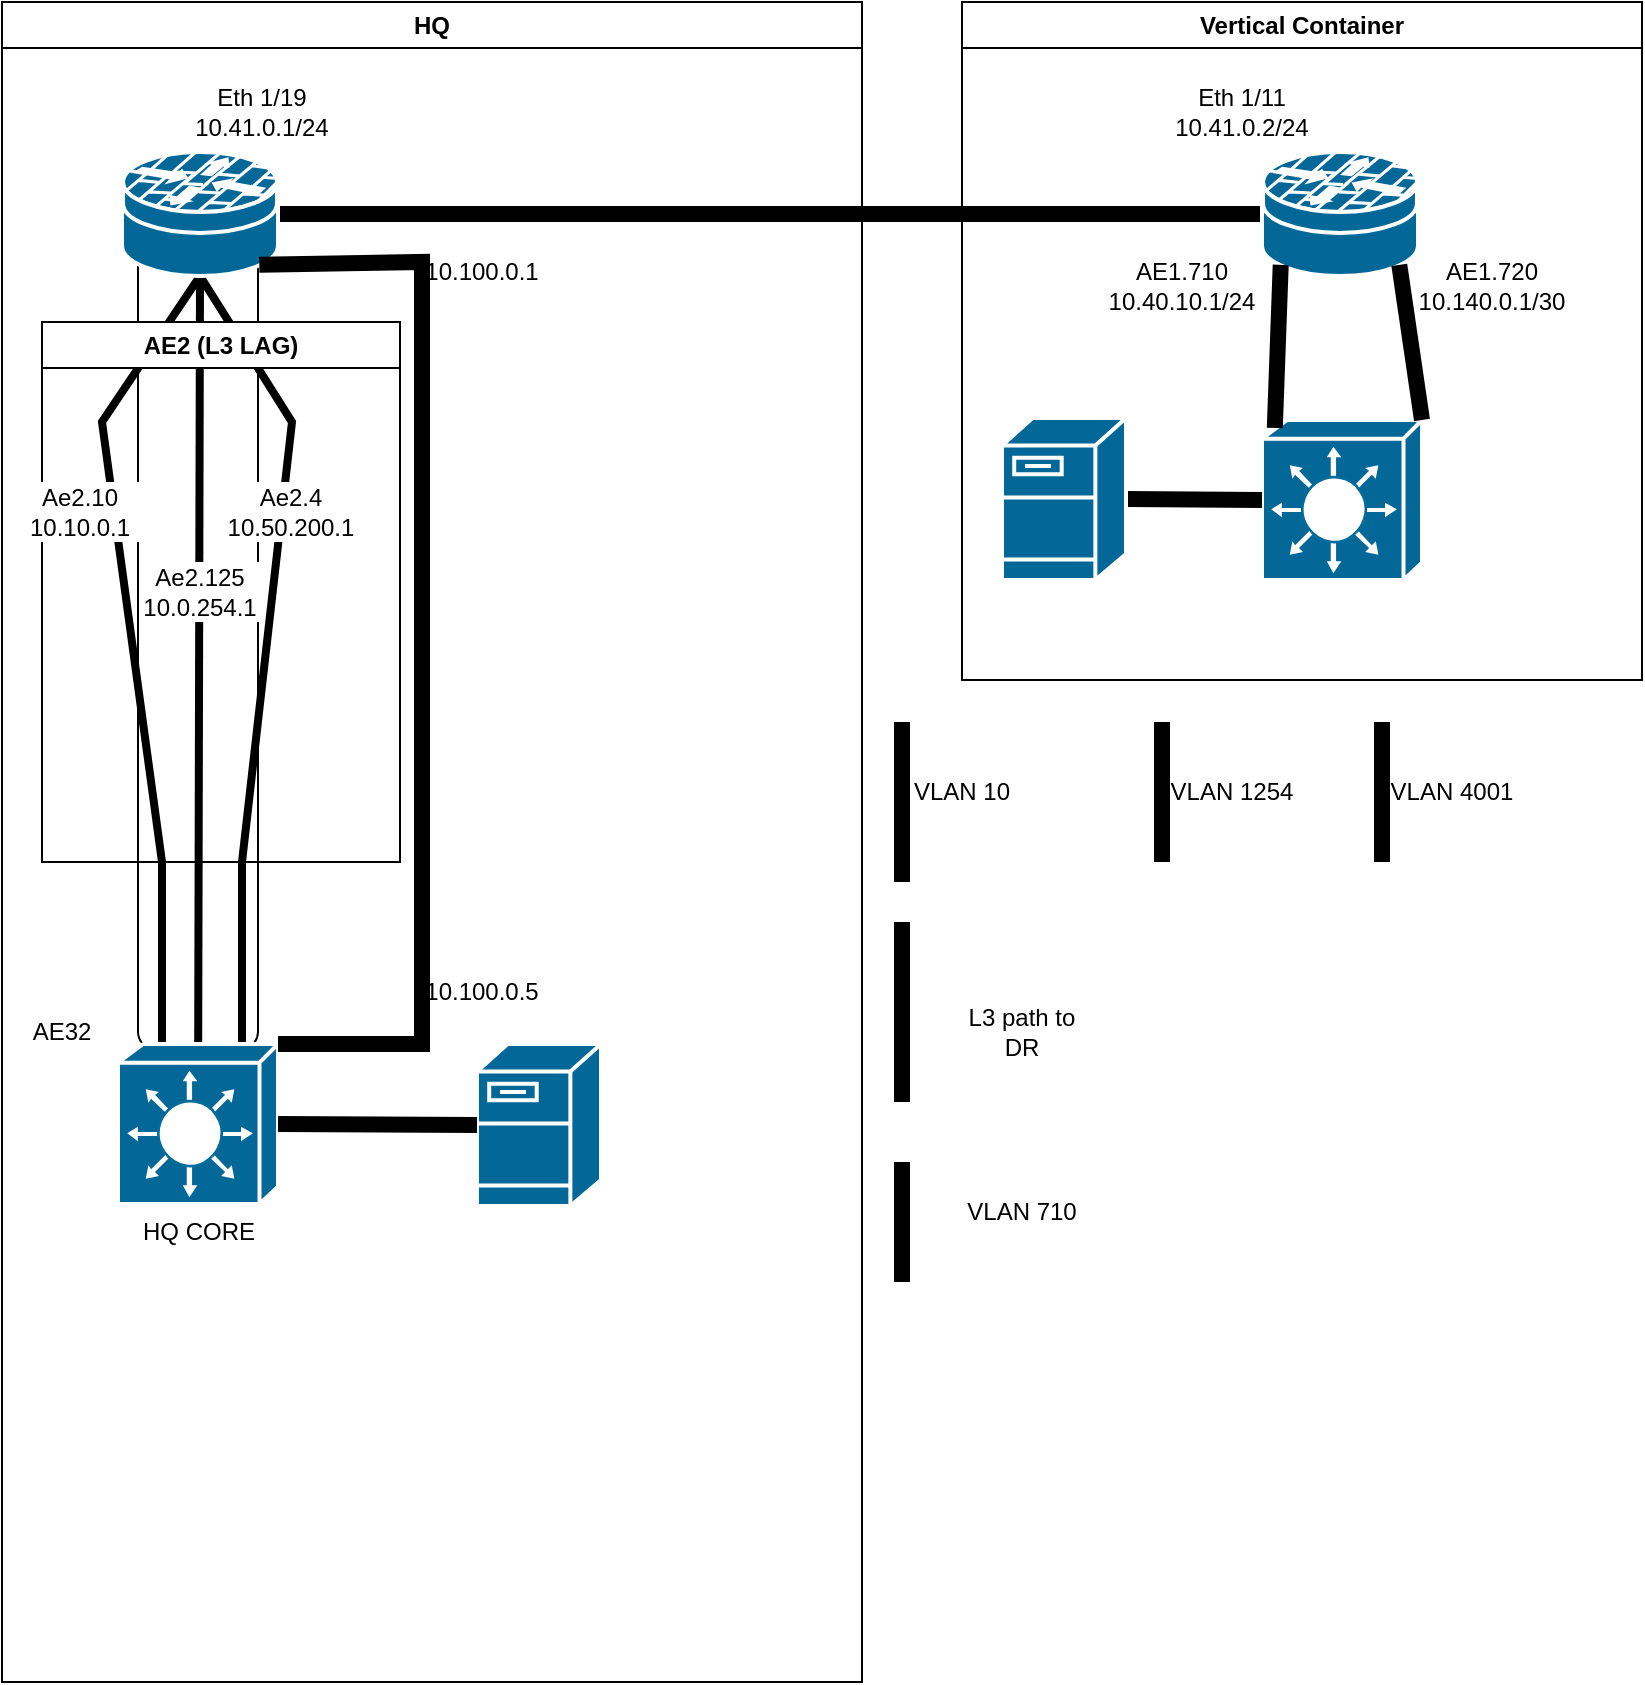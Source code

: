 <mxfile version="27.0.5" pages="2">
  <diagram name="Current" id="GXqKMhPWEr0JX9j5Nwb1">
    <mxGraphModel dx="1426" dy="751" grid="1" gridSize="10" guides="1" tooltips="1" connect="1" arrows="1" fold="1" page="1" pageScale="1" pageWidth="850" pageHeight="1100" math="0" shadow="0">
      <root>
        <mxCell id="0" />
        <mxCell id="1" parent="0" />
        <mxCell id="AYHjvTEZVmjwUjUxwEAl-17" value="" style="endArrow=none;html=1;rounded=0;entryX=1;entryY=0.5;entryDx=0;entryDy=0;exitX=0;exitY=0.5;exitDx=0;exitDy=0;exitPerimeter=0;entryPerimeter=0;strokeColor=light-dark(#000000,#6666FF);strokeWidth=8;" parent="1" source="V_tnaEBo6NMSAwrgcOmd-3" target="V_tnaEBo6NMSAwrgcOmd-1" edge="1">
          <mxGeometry width="50" height="50" relative="1" as="geometry">
            <mxPoint x="509" y="249" as="sourcePoint" />
            <mxPoint x="500" y="180" as="targetPoint" />
          </mxGeometry>
        </mxCell>
        <mxCell id="V_tnaEBo6NMSAwrgcOmd-3" value="" style="shape=mxgraph.cisco.security.router_firewall;sketch=0;html=1;pointerEvents=1;dashed=0;fillColor=#036897;strokeColor=#ffffff;strokeWidth=2;verticalLabelPosition=bottom;verticalAlign=top;align=center;outlineConnect=0;" parent="1" vertex="1">
          <mxGeometry x="640" y="165" width="78" height="62" as="geometry" />
        </mxCell>
        <mxCell id="V_tnaEBo6NMSAwrgcOmd-11" value="HQ" style="swimlane;whiteSpace=wrap;html=1;" parent="1" vertex="1">
          <mxGeometry x="10" y="90" width="430" height="840" as="geometry" />
        </mxCell>
        <mxCell id="PXIwQVGt_-LI_uvT0Hv4-14" value="" style="shape=cylinder3;whiteSpace=wrap;html=1;boundedLbl=1;backgroundOutline=1;size=15;" vertex="1" parent="V_tnaEBo6NMSAwrgcOmd-11">
          <mxGeometry x="68" y="90" width="60" height="440" as="geometry" />
        </mxCell>
        <mxCell id="PXIwQVGt_-LI_uvT0Hv4-21" value="" style="endArrow=none;html=1;rounded=0;entryX=0.5;entryY=1;entryDx=0;entryDy=0;exitX=0.275;exitY=0.238;exitDx=0;exitDy=0;exitPerimeter=0;strokeColor=light-dark(#000000,#FFB366);strokeWidth=4;entryPerimeter=0;" edge="1" parent="V_tnaEBo6NMSAwrgcOmd-11" source="V_tnaEBo6NMSAwrgcOmd-13" target="V_tnaEBo6NMSAwrgcOmd-1">
          <mxGeometry width="50" height="50" relative="1" as="geometry">
            <mxPoint x="148" y="680" as="sourcePoint" />
            <mxPoint x="248" y="681" as="targetPoint" />
            <Array as="points">
              <mxPoint x="80" y="430" />
              <mxPoint x="50" y="210" />
            </Array>
          </mxGeometry>
        </mxCell>
        <mxCell id="PXIwQVGt_-LI_uvT0Hv4-4" value="" style="endArrow=none;html=1;rounded=0;strokeWidth=4;strokeColor=light-dark(#000000,#00FFFF);entryX=0.5;entryY=1;entryDx=0;entryDy=0;entryPerimeter=0;" edge="1" parent="V_tnaEBo6NMSAwrgcOmd-11" source="V_tnaEBo6NMSAwrgcOmd-13" target="V_tnaEBo6NMSAwrgcOmd-1">
          <mxGeometry width="50" height="50" relative="1" as="geometry">
            <mxPoint x="89" y="752" as="sourcePoint" />
            <mxPoint x="70" y="290" as="targetPoint" />
          </mxGeometry>
        </mxCell>
        <mxCell id="PXIwQVGt_-LI_uvT0Hv4-13" value="" style="endArrow=none;html=1;rounded=0;strokeWidth=4;strokeColor=light-dark(#000000,#00CC66);exitX=0.5;exitY=1;exitDx=0;exitDy=0;exitPerimeter=0;" edge="1" parent="V_tnaEBo6NMSAwrgcOmd-11" source="V_tnaEBo6NMSAwrgcOmd-1">
          <mxGeometry width="50" height="50" relative="1" as="geometry">
            <mxPoint x="150" y="270" as="sourcePoint" />
            <mxPoint x="120" y="590" as="targetPoint" />
            <Array as="points">
              <mxPoint x="145" y="210" />
              <mxPoint x="120" y="430" />
              <mxPoint x="120" y="510" />
            </Array>
          </mxGeometry>
        </mxCell>
        <mxCell id="V_tnaEBo6NMSAwrgcOmd-1" value="" style="shape=mxgraph.cisco.security.router_firewall;sketch=0;html=1;pointerEvents=1;dashed=0;fillColor=#036897;strokeColor=#ffffff;strokeWidth=2;verticalLabelPosition=bottom;verticalAlign=top;align=center;outlineConnect=0;" parent="V_tnaEBo6NMSAwrgcOmd-11" vertex="1">
          <mxGeometry x="60.0" y="75" width="78" height="62" as="geometry" />
        </mxCell>
        <mxCell id="V_tnaEBo6NMSAwrgcOmd-13" value="HQ CORE&lt;div&gt;&lt;br&gt;&lt;/div&gt;" style="shape=mxgraph.cisco.switches.layer_3_switch;sketch=0;html=1;pointerEvents=1;dashed=0;fillColor=#036897;strokeColor=#ffffff;strokeWidth=2;verticalLabelPosition=bottom;verticalAlign=top;align=center;outlineConnect=0;" parent="V_tnaEBo6NMSAwrgcOmd-11" vertex="1">
          <mxGeometry x="58" y="521" width="80" height="80" as="geometry" />
        </mxCell>
        <mxCell id="AYHjvTEZVmjwUjUxwEAl-2" value="10.100.0.5" style="text;html=1;align=center;verticalAlign=middle;whiteSpace=wrap;rounded=0;" parent="V_tnaEBo6NMSAwrgcOmd-11" vertex="1">
          <mxGeometry x="210" y="480" width="60" height="30" as="geometry" />
        </mxCell>
        <mxCell id="AYHjvTEZVmjwUjUxwEAl-3" value="10.100.0.1" style="text;html=1;align=center;verticalAlign=middle;whiteSpace=wrap;rounded=0;" parent="V_tnaEBo6NMSAwrgcOmd-11" vertex="1">
          <mxGeometry x="210" y="120" width="60" height="30" as="geometry" />
        </mxCell>
        <mxCell id="AYHjvTEZVmjwUjUxwEAl-16" value="Eth 1/19&lt;div&gt;10.41.0.1/24&lt;/div&gt;" style="text;html=1;align=center;verticalAlign=middle;whiteSpace=wrap;rounded=0;" parent="V_tnaEBo6NMSAwrgcOmd-11" vertex="1">
          <mxGeometry x="90" y="40" width="80" height="30" as="geometry" />
        </mxCell>
        <mxCell id="zpMqKgqsW9W5uyOCk7T2-3" value="AE32" style="text;html=1;align=center;verticalAlign=middle;whiteSpace=wrap;rounded=0;" parent="V_tnaEBo6NMSAwrgcOmd-11" vertex="1">
          <mxGeometry y="500" width="60" height="30" as="geometry" />
        </mxCell>
        <mxCell id="zpMqKgqsW9W5uyOCk7T2-5" value="" style="shape=mxgraph.cisco.servers.fileserver;sketch=0;html=1;pointerEvents=1;dashed=0;fillColor=#036897;strokeColor=#ffffff;strokeWidth=2;verticalLabelPosition=bottom;verticalAlign=top;align=center;outlineConnect=0;" parent="V_tnaEBo6NMSAwrgcOmd-11" vertex="1">
          <mxGeometry x="237.5" y="521" width="62" height="81" as="geometry" />
        </mxCell>
        <mxCell id="zpMqKgqsW9W5uyOCk7T2-8" value="" style="endArrow=none;html=1;rounded=0;entryX=0;entryY=0.5;entryDx=0;entryDy=0;exitX=1;exitY=0.5;exitDx=0;exitDy=0;exitPerimeter=0;entryPerimeter=0;strokeColor=light-dark(#000000,#FFB366);strokeWidth=8;" parent="V_tnaEBo6NMSAwrgcOmd-11" source="V_tnaEBo6NMSAwrgcOmd-13" target="zpMqKgqsW9W5uyOCk7T2-5" edge="1">
          <mxGeometry width="50" height="50" relative="1" as="geometry">
            <mxPoint x="168" y="684" as="sourcePoint" />
            <mxPoint x="173" y="611" as="targetPoint" />
          </mxGeometry>
        </mxCell>
        <mxCell id="PXIwQVGt_-LI_uvT0Hv4-1" value="AE2 (L3 LAG)" style="swimlane;whiteSpace=wrap;html=1;startSize=23;" vertex="1" parent="V_tnaEBo6NMSAwrgcOmd-11">
          <mxGeometry x="20" y="160" width="179" height="270" as="geometry" />
        </mxCell>
        <mxCell id="PXIwQVGt_-LI_uvT0Hv4-7" value="Ae2.125&lt;div&gt;10.0.254.1&lt;/div&gt;" style="text;html=1;align=center;verticalAlign=middle;whiteSpace=wrap;rounded=0;fillColor=default;fillStyle=solid;" vertex="1" parent="PXIwQVGt_-LI_uvT0Hv4-1">
          <mxGeometry x="49" y="120" width="60" height="30" as="geometry" />
        </mxCell>
        <mxCell id="PXIwQVGt_-LI_uvT0Hv4-8" value="Ae2.10&lt;div&gt;10.10.0.1&lt;/div&gt;" style="text;html=1;align=center;verticalAlign=middle;whiteSpace=wrap;rounded=0;fillColor=default;fillStyle=solid;" vertex="1" parent="PXIwQVGt_-LI_uvT0Hv4-1">
          <mxGeometry x="-11" y="80" width="60" height="30" as="geometry" />
        </mxCell>
        <mxCell id="PXIwQVGt_-LI_uvT0Hv4-17" value="Ae2.4&lt;div&gt;10.50.200.1&lt;/div&gt;" style="text;html=1;align=center;verticalAlign=middle;whiteSpace=wrap;rounded=0;fillColor=default;fillStyle=solid;" vertex="1" parent="PXIwQVGt_-LI_uvT0Hv4-1">
          <mxGeometry x="89" y="80" width="71" height="30" as="geometry" />
        </mxCell>
        <mxCell id="PXIwQVGt_-LI_uvT0Hv4-18" value="" style="endArrow=none;html=1;rounded=0;entryX=1;entryY=0;entryDx=0;entryDy=0;entryPerimeter=0;strokeColor=light-dark(#000000,#6666FF);strokeWidth=8;exitX=0.88;exitY=0.91;exitDx=0;exitDy=0;exitPerimeter=0;" edge="1" parent="V_tnaEBo6NMSAwrgcOmd-11" source="V_tnaEBo6NMSAwrgcOmd-1" target="V_tnaEBo6NMSAwrgcOmd-13">
          <mxGeometry width="50" height="50" relative="1" as="geometry">
            <mxPoint x="210" y="130" as="sourcePoint" />
            <mxPoint x="148" y="116" as="targetPoint" />
            <Array as="points">
              <mxPoint x="210" y="130" />
              <mxPoint x="210" y="521" />
            </Array>
          </mxGeometry>
        </mxCell>
        <mxCell id="AYHjvTEZVmjwUjUxwEAl-6" value="" style="endArrow=none;html=1;rounded=0;entryX=0.12;entryY=0.91;entryDx=0;entryDy=0;entryPerimeter=0;strokeColor=light-dark(#000000,#FFB366);strokeWidth=8;" parent="1" edge="1">
          <mxGeometry width="50" height="50" relative="1" as="geometry">
            <mxPoint x="460" y="530" as="sourcePoint" />
            <mxPoint x="460" y="450" as="targetPoint" />
          </mxGeometry>
        </mxCell>
        <mxCell id="AYHjvTEZVmjwUjUxwEAl-7" value="VLAN 10" style="text;html=1;align=center;verticalAlign=middle;whiteSpace=wrap;rounded=0;" parent="1" vertex="1">
          <mxGeometry x="460" y="470" width="60" height="30" as="geometry" />
        </mxCell>
        <mxCell id="AYHjvTEZVmjwUjUxwEAl-11" value="" style="endArrow=none;html=1;rounded=0;strokeColor=light-dark(#000000,#6666FF);strokeWidth=8;" parent="1" edge="1">
          <mxGeometry width="50" height="50" relative="1" as="geometry">
            <mxPoint x="460" y="640" as="sourcePoint" />
            <mxPoint x="460" y="550" as="targetPoint" />
          </mxGeometry>
        </mxCell>
        <mxCell id="AYHjvTEZVmjwUjUxwEAl-12" value="L3 path to DR" style="text;html=1;align=center;verticalAlign=middle;whiteSpace=wrap;rounded=0;" parent="1" vertex="1">
          <mxGeometry x="490" y="590" width="60" height="30" as="geometry" />
        </mxCell>
        <mxCell id="zpMqKgqsW9W5uyOCk7T2-2" value="Vertical Container" style="swimlane;whiteSpace=wrap;html=1;" parent="1" vertex="1">
          <mxGeometry x="490" y="90" width="340" height="339" as="geometry" />
        </mxCell>
        <mxCell id="zpMqKgqsW9W5uyOCk7T2-9" value="" style="shape=mxgraph.cisco.switches.layer_3_switch;sketch=0;html=1;pointerEvents=1;dashed=0;fillColor=#036897;strokeColor=#ffffff;strokeWidth=2;verticalLabelPosition=bottom;verticalAlign=top;align=center;outlineConnect=0;" parent="zpMqKgqsW9W5uyOCk7T2-2" vertex="1">
          <mxGeometry x="150" y="209" width="80" height="80" as="geometry" />
        </mxCell>
        <mxCell id="zpMqKgqsW9W5uyOCk7T2-13" value="AE1.710&lt;div&gt;10.40.10.1/24&lt;/div&gt;" style="text;html=1;align=center;verticalAlign=middle;whiteSpace=wrap;rounded=0;" parent="zpMqKgqsW9W5uyOCk7T2-2" vertex="1">
          <mxGeometry x="70" y="117" width="80" height="50" as="geometry" />
        </mxCell>
        <mxCell id="zpMqKgqsW9W5uyOCk7T2-15" value="AE1.720&lt;div&gt;10.140.0.1/30&lt;/div&gt;" style="text;html=1;align=center;verticalAlign=middle;whiteSpace=wrap;rounded=0;" parent="zpMqKgqsW9W5uyOCk7T2-2" vertex="1">
          <mxGeometry x="230" y="122" width="70" height="40" as="geometry" />
        </mxCell>
        <mxCell id="zpMqKgqsW9W5uyOCk7T2-16" value="" style="endArrow=none;html=1;rounded=0;strokeColor=light-dark(#000000,#CC0000);strokeWidth=8;entryX=0;entryY=0.5;entryDx=0;entryDy=0;entryPerimeter=0;exitX=1;exitY=0.5;exitDx=0;exitDy=0;exitPerimeter=0;" parent="zpMqKgqsW9W5uyOCk7T2-2" source="zpMqKgqsW9W5uyOCk7T2-17" target="zpMqKgqsW9W5uyOCk7T2-9" edge="1">
          <mxGeometry width="50" height="50" relative="1" as="geometry">
            <mxPoint x="100" y="250" as="sourcePoint" />
            <mxPoint x="70" y="269" as="targetPoint" />
          </mxGeometry>
        </mxCell>
        <mxCell id="zpMqKgqsW9W5uyOCk7T2-17" value="" style="shape=mxgraph.cisco.servers.fileserver;sketch=0;html=1;pointerEvents=1;dashed=0;fillColor=#036897;strokeColor=#ffffff;strokeWidth=2;verticalLabelPosition=bottom;verticalAlign=top;align=center;outlineConnect=0;" parent="zpMqKgqsW9W5uyOCk7T2-2" vertex="1">
          <mxGeometry x="20" y="208" width="62" height="81" as="geometry" />
        </mxCell>
        <mxCell id="zpMqKgqsW9W5uyOCk7T2-1" value="Eth 1/11&lt;div&gt;10.41.0.2/24&lt;/div&gt;" style="text;html=1;align=center;verticalAlign=middle;whiteSpace=wrap;rounded=0;" parent="zpMqKgqsW9W5uyOCk7T2-2" vertex="1">
          <mxGeometry x="100" y="30" width="80" height="50" as="geometry" />
        </mxCell>
        <mxCell id="zpMqKgqsW9W5uyOCk7T2-10" value="" style="endArrow=none;html=1;rounded=0;exitX=1;exitY=0.5;exitDx=0;exitDy=0;exitPerimeter=0;strokeColor=light-dark(#000000,#CC0000);strokeWidth=8;" parent="1" edge="1">
          <mxGeometry width="50" height="50" relative="1" as="geometry">
            <mxPoint x="460" y="670" as="sourcePoint" />
            <mxPoint x="460" y="730" as="targetPoint" />
          </mxGeometry>
        </mxCell>
        <mxCell id="zpMqKgqsW9W5uyOCk7T2-11" value="VLAN 710" style="text;html=1;align=center;verticalAlign=middle;whiteSpace=wrap;rounded=0;" parent="1" vertex="1">
          <mxGeometry x="490" y="680" width="60" height="30" as="geometry" />
        </mxCell>
        <mxCell id="zpMqKgqsW9W5uyOCk7T2-12" value="" style="endArrow=none;html=1;rounded=0;exitX=0.12;exitY=0.91;exitDx=0;exitDy=0;exitPerimeter=0;strokeColor=light-dark(#000000,#CC0000);strokeWidth=8;entryX=0.08;entryY=0.05;entryDx=0;entryDy=0;entryPerimeter=0;" parent="1" source="V_tnaEBo6NMSAwrgcOmd-3" target="zpMqKgqsW9W5uyOCk7T2-9" edge="1">
          <mxGeometry width="50" height="50" relative="1" as="geometry">
            <mxPoint x="630" y="229.5" as="sourcePoint" />
            <mxPoint x="630" y="289.5" as="targetPoint" />
          </mxGeometry>
        </mxCell>
        <mxCell id="zpMqKgqsW9W5uyOCk7T2-14" value="" style="endArrow=none;html=1;rounded=0;strokeColor=light-dark(#000000,#6666FF);strokeWidth=8;entryX=0.88;entryY=0.91;entryDx=0;entryDy=0;entryPerimeter=0;exitX=1;exitY=0;exitDx=0;exitDy=0;exitPerimeter=0;" parent="1" source="zpMqKgqsW9W5uyOCk7T2-9" target="V_tnaEBo6NMSAwrgcOmd-3" edge="1">
          <mxGeometry width="50" height="50" relative="1" as="geometry">
            <mxPoint x="780" y="530" as="sourcePoint" />
            <mxPoint x="780" y="440" as="targetPoint" />
          </mxGeometry>
        </mxCell>
        <mxCell id="PXIwQVGt_-LI_uvT0Hv4-5" value="" style="endArrow=none;html=1;rounded=0;entryX=0.5;entryY=1;entryDx=0;entryDy=0;entryPerimeter=0;strokeWidth=8;strokeColor=light-dark(#000000,#00FFFF);" edge="1" parent="1">
          <mxGeometry width="50" height="50" relative="1" as="geometry">
            <mxPoint x="590" y="520" as="sourcePoint" />
            <mxPoint x="590" y="450" as="targetPoint" />
          </mxGeometry>
        </mxCell>
        <mxCell id="PXIwQVGt_-LI_uvT0Hv4-6" value="VLAN 1254" style="text;html=1;align=center;verticalAlign=middle;whiteSpace=wrap;rounded=0;" vertex="1" parent="1">
          <mxGeometry x="590" y="470" width="70" height="30" as="geometry" />
        </mxCell>
        <mxCell id="PXIwQVGt_-LI_uvT0Hv4-10" value="" style="endArrow=none;html=1;rounded=0;entryX=0.5;entryY=1;entryDx=0;entryDy=0;entryPerimeter=0;strokeWidth=8;strokeColor=light-dark(#000000,#00CC66);" edge="1" parent="1">
          <mxGeometry width="50" height="50" relative="1" as="geometry">
            <mxPoint x="700" y="520" as="sourcePoint" />
            <mxPoint x="700" y="450" as="targetPoint" />
          </mxGeometry>
        </mxCell>
        <mxCell id="PXIwQVGt_-LI_uvT0Hv4-12" value="VLAN 4001" style="text;html=1;align=center;verticalAlign=middle;whiteSpace=wrap;rounded=0;" vertex="1" parent="1">
          <mxGeometry x="700" y="470" width="70" height="30" as="geometry" />
        </mxCell>
      </root>
    </mxGraphModel>
  </diagram>
  <diagram name="Delta" id="9kpmvqL5xBerRcWHebjs">
    <mxGraphModel dx="1426" dy="751" grid="1" gridSize="10" guides="1" tooltips="1" connect="1" arrows="1" fold="1" page="1" pageScale="1" pageWidth="850" pageHeight="1100" math="0" shadow="0">
      <root>
        <mxCell id="gOb1XPQJfeyNqM7ur5X2-0" />
        <mxCell id="gOb1XPQJfeyNqM7ur5X2-1" parent="gOb1XPQJfeyNqM7ur5X2-0" />
        <mxCell id="gOb1XPQJfeyNqM7ur5X2-3" value="" style="shape=mxgraph.cisco.security.router_firewall;sketch=0;html=1;pointerEvents=1;dashed=0;fillColor=#036897;strokeColor=#ffffff;strokeWidth=2;verticalLabelPosition=bottom;verticalAlign=top;align=center;outlineConnect=0;" vertex="1" parent="gOb1XPQJfeyNqM7ur5X2-1">
          <mxGeometry x="640" y="165" width="78" height="62" as="geometry" />
        </mxCell>
        <mxCell id="gOb1XPQJfeyNqM7ur5X2-4" value="HQ" style="swimlane;whiteSpace=wrap;html=1;" vertex="1" parent="gOb1XPQJfeyNqM7ur5X2-1">
          <mxGeometry x="50" y="90" width="330" height="339" as="geometry" />
        </mxCell>
        <mxCell id="gOb1XPQJfeyNqM7ur5X2-5" value="ISP01" style="shape=mxgraph.cisco.switches.workgroup_switch;sketch=0;html=1;pointerEvents=1;dashed=0;fillColor=#036897;strokeColor=#ffffff;strokeWidth=2;verticalLabelPosition=bottom;verticalAlign=top;align=center;outlineConnect=0;" vertex="1" parent="gOb1XPQJfeyNqM7ur5X2-4">
          <mxGeometry x="220.0" y="81" width="101" height="50" as="geometry" />
        </mxCell>
        <mxCell id="gOb1XPQJfeyNqM7ur5X2-6" value="" style="shape=mxgraph.cisco.security.router_firewall;sketch=0;html=1;pointerEvents=1;dashed=0;fillColor=#036897;strokeColor=#ffffff;strokeWidth=2;verticalLabelPosition=bottom;verticalAlign=top;align=center;outlineConnect=0;" vertex="1" parent="gOb1XPQJfeyNqM7ur5X2-4">
          <mxGeometry x="62.0" y="75" width="78" height="62" as="geometry" />
        </mxCell>
        <mxCell id="gOb1XPQJfeyNqM7ur5X2-7" value="HQ CORE&lt;div&gt;&lt;br&gt;&lt;/div&gt;" style="shape=mxgraph.cisco.switches.layer_3_switch;sketch=0;html=1;pointerEvents=1;dashed=0;fillColor=#036897;strokeColor=#ffffff;strokeWidth=2;verticalLabelPosition=bottom;verticalAlign=top;align=center;outlineConnect=0;" vertex="1" parent="gOb1XPQJfeyNqM7ur5X2-4">
          <mxGeometry x="60" y="200" width="80" height="80" as="geometry" />
        </mxCell>
        <mxCell id="gOb1XPQJfeyNqM7ur5X2-8" value="" style="endArrow=none;html=1;rounded=0;entryX=0.88;entryY=0.91;entryDx=0;entryDy=0;exitX=1;exitY=0;exitDx=0;exitDy=0;exitPerimeter=0;entryPerimeter=0;strokeColor=light-dark(#000000,#6666FF);strokeWidth=8;" edge="1" parent="gOb1XPQJfeyNqM7ur5X2-4" source="gOb1XPQJfeyNqM7ur5X2-7" target="gOb1XPQJfeyNqM7ur5X2-6">
          <mxGeometry width="50" height="50" relative="1" as="geometry">
            <mxPoint x="372" y="269" as="sourcePoint" />
            <mxPoint x="422" y="219" as="targetPoint" />
          </mxGeometry>
        </mxCell>
        <mxCell id="gOb1XPQJfeyNqM7ur5X2-9" value="10.100.0.5" style="text;html=1;align=center;verticalAlign=middle;whiteSpace=wrap;rounded=0;" vertex="1" parent="gOb1XPQJfeyNqM7ur5X2-4">
          <mxGeometry x="140" y="179" width="60" height="30" as="geometry" />
        </mxCell>
        <mxCell id="gOb1XPQJfeyNqM7ur5X2-10" value="10.100.0.1" style="text;html=1;align=center;verticalAlign=middle;whiteSpace=wrap;rounded=0;" vertex="1" parent="gOb1XPQJfeyNqM7ur5X2-4">
          <mxGeometry x="135" y="120" width="60" height="30" as="geometry" />
        </mxCell>
        <mxCell id="gOb1XPQJfeyNqM7ur5X2-11" value="" style="endArrow=none;html=1;rounded=0;entryX=0.12;entryY=0.91;entryDx=0;entryDy=0;exitX=0.08;exitY=0.05;exitDx=0;exitDy=0;exitPerimeter=0;entryPerimeter=0;strokeColor=light-dark(#000000,#FFB366);strokeWidth=8;" edge="1" parent="gOb1XPQJfeyNqM7ur5X2-4" source="gOb1XPQJfeyNqM7ur5X2-7" target="gOb1XPQJfeyNqM7ur5X2-6">
          <mxGeometry width="50" height="50" relative="1" as="geometry">
            <mxPoint x="62" y="209" as="sourcePoint" />
            <mxPoint x="61" y="140" as="targetPoint" />
          </mxGeometry>
        </mxCell>
        <mxCell id="gOb1XPQJfeyNqM7ur5X2-12" value="AE2.10&amp;nbsp;&lt;div&gt;10.10.0.1&lt;/div&gt;" style="text;html=1;align=center;verticalAlign=middle;whiteSpace=wrap;rounded=0;" vertex="1" parent="gOb1XPQJfeyNqM7ur5X2-4">
          <mxGeometry x="-10" y="81" width="80" height="50" as="geometry" />
        </mxCell>
        <mxCell id="gOb1XPQJfeyNqM7ur5X2-13" value="Eth 1/19&lt;div&gt;10.41.0.1/24&lt;/div&gt;" style="text;html=1;align=center;verticalAlign=middle;whiteSpace=wrap;rounded=0;" vertex="1" parent="gOb1XPQJfeyNqM7ur5X2-4">
          <mxGeometry x="90" y="40" width="80" height="30" as="geometry" />
        </mxCell>
        <mxCell id="gOb1XPQJfeyNqM7ur5X2-14" value="AE32" style="text;html=1;align=center;verticalAlign=middle;whiteSpace=wrap;rounded=0;" vertex="1" parent="gOb1XPQJfeyNqM7ur5X2-4">
          <mxGeometry x="2" y="179" width="60" height="30" as="geometry" />
        </mxCell>
        <mxCell id="gOb1XPQJfeyNqM7ur5X2-15" value="" style="shape=mxgraph.cisco.servers.fileserver;sketch=0;html=1;pointerEvents=1;dashed=0;fillColor=#036897;strokeColor=#ffffff;strokeWidth=2;verticalLabelPosition=bottom;verticalAlign=top;align=center;outlineConnect=0;" vertex="1" parent="gOb1XPQJfeyNqM7ur5X2-4">
          <mxGeometry x="239.5" y="200" width="62" height="81" as="geometry" />
        </mxCell>
        <mxCell id="gOb1XPQJfeyNqM7ur5X2-16" value="" style="endArrow=none;html=1;rounded=0;entryX=0;entryY=0.5;entryDx=0;entryDy=0;exitX=1;exitY=0.5;exitDx=0;exitDy=0;exitPerimeter=0;entryPerimeter=0;strokeColor=light-dark(#000000,#FFB366);strokeWidth=8;" edge="1" parent="gOb1XPQJfeyNqM7ur5X2-4" source="gOb1XPQJfeyNqM7ur5X2-7" target="gOb1XPQJfeyNqM7ur5X2-15">
          <mxGeometry width="50" height="50" relative="1" as="geometry">
            <mxPoint x="170" y="363" as="sourcePoint" />
            <mxPoint x="175" y="290" as="targetPoint" />
          </mxGeometry>
        </mxCell>
        <mxCell id="gOb1XPQJfeyNqM7ur5X2-17" value="" style="endArrow=none;html=1;rounded=0;entryX=0.12;entryY=0.91;entryDx=0;entryDy=0;entryPerimeter=0;strokeColor=light-dark(#000000,#FFB366);strokeWidth=8;" edge="1" parent="gOb1XPQJfeyNqM7ur5X2-1">
          <mxGeometry width="50" height="50" relative="1" as="geometry">
            <mxPoint x="80" y="570" as="sourcePoint" />
            <mxPoint x="80" y="490" as="targetPoint" />
          </mxGeometry>
        </mxCell>
        <mxCell id="gOb1XPQJfeyNqM7ur5X2-18" value="VLAN 10" style="text;html=1;align=center;verticalAlign=middle;whiteSpace=wrap;rounded=0;" vertex="1" parent="gOb1XPQJfeyNqM7ur5X2-1">
          <mxGeometry x="110" y="510" width="60" height="30" as="geometry" />
        </mxCell>
        <mxCell id="gOb1XPQJfeyNqM7ur5X2-19" value="" style="endArrow=none;html=1;rounded=0;strokeColor=light-dark(#000000,#6666FF);strokeWidth=8;" edge="1" parent="gOb1XPQJfeyNqM7ur5X2-1">
          <mxGeometry width="50" height="50" relative="1" as="geometry">
            <mxPoint x="80" y="680" as="sourcePoint" />
            <mxPoint x="80" y="590" as="targetPoint" />
          </mxGeometry>
        </mxCell>
        <mxCell id="gOb1XPQJfeyNqM7ur5X2-20" value="Layer 3 Links" style="text;html=1;align=center;verticalAlign=middle;whiteSpace=wrap;rounded=0;" vertex="1" parent="gOb1XPQJfeyNqM7ur5X2-1">
          <mxGeometry x="110" y="630" width="60" height="30" as="geometry" />
        </mxCell>
        <mxCell id="gOb1XPQJfeyNqM7ur5X2-21" value="Eth 1/11&lt;div&gt;10.41.0.2/24&lt;/div&gt;" style="text;html=1;align=center;verticalAlign=middle;whiteSpace=wrap;rounded=0;" vertex="1" parent="gOb1XPQJfeyNqM7ur5X2-1">
          <mxGeometry x="560" y="140" width="80" height="50" as="geometry" />
        </mxCell>
        <mxCell id="gOb1XPQJfeyNqM7ur5X2-22" value="Vertical Container" style="swimlane;whiteSpace=wrap;html=1;" vertex="1" parent="gOb1XPQJfeyNqM7ur5X2-1">
          <mxGeometry x="490" y="90" width="340" height="339" as="geometry" />
        </mxCell>
        <mxCell id="gOb1XPQJfeyNqM7ur5X2-23" value="" style="shape=mxgraph.cisco.switches.layer_3_switch;sketch=0;html=1;pointerEvents=1;dashed=0;fillColor=#036897;strokeColor=#ffffff;strokeWidth=2;verticalLabelPosition=bottom;verticalAlign=top;align=center;outlineConnect=0;" vertex="1" parent="gOb1XPQJfeyNqM7ur5X2-22">
          <mxGeometry x="150" y="209" width="80" height="80" as="geometry" />
        </mxCell>
        <mxCell id="gOb1XPQJfeyNqM7ur5X2-24" value="AE1.710&lt;div&gt;10.40.10.1/24&lt;/div&gt;" style="text;html=1;align=center;verticalAlign=middle;whiteSpace=wrap;rounded=0;" vertex="1" parent="gOb1XPQJfeyNqM7ur5X2-22">
          <mxGeometry x="70" y="117" width="80" height="50" as="geometry" />
        </mxCell>
        <mxCell id="gOb1XPQJfeyNqM7ur5X2-25" value="AE1.720&lt;div&gt;10.140.0.1/30&lt;/div&gt;" style="text;html=1;align=center;verticalAlign=middle;whiteSpace=wrap;rounded=0;" vertex="1" parent="gOb1XPQJfeyNqM7ur5X2-22">
          <mxGeometry x="230" y="122" width="70" height="40" as="geometry" />
        </mxCell>
        <mxCell id="gOb1XPQJfeyNqM7ur5X2-26" value="" style="endArrow=none;html=1;rounded=0;strokeColor=light-dark(#000000,#CC0000);strokeWidth=8;entryX=0;entryY=0.5;entryDx=0;entryDy=0;entryPerimeter=0;exitX=1;exitY=0.5;exitDx=0;exitDy=0;exitPerimeter=0;" edge="1" parent="gOb1XPQJfeyNqM7ur5X2-22" source="gOb1XPQJfeyNqM7ur5X2-27" target="gOb1XPQJfeyNqM7ur5X2-23">
          <mxGeometry width="50" height="50" relative="1" as="geometry">
            <mxPoint x="100" y="250" as="sourcePoint" />
            <mxPoint x="70" y="269" as="targetPoint" />
          </mxGeometry>
        </mxCell>
        <mxCell id="gOb1XPQJfeyNqM7ur5X2-27" value="" style="shape=mxgraph.cisco.servers.fileserver;sketch=0;html=1;pointerEvents=1;dashed=0;fillColor=#036897;strokeColor=#ffffff;strokeWidth=2;verticalLabelPosition=bottom;verticalAlign=top;align=center;outlineConnect=0;" vertex="1" parent="gOb1XPQJfeyNqM7ur5X2-22">
          <mxGeometry x="20" y="208" width="62" height="81" as="geometry" />
        </mxCell>
        <mxCell id="gOb1XPQJfeyNqM7ur5X2-28" value="" style="endArrow=none;html=1;rounded=0;exitX=1;exitY=0.5;exitDx=0;exitDy=0;exitPerimeter=0;strokeColor=light-dark(#000000,#CC0000);strokeWidth=8;" edge="1" parent="gOb1XPQJfeyNqM7ur5X2-1">
          <mxGeometry width="50" height="50" relative="1" as="geometry">
            <mxPoint x="80" y="710" as="sourcePoint" />
            <mxPoint x="80" y="770" as="targetPoint" />
          </mxGeometry>
        </mxCell>
        <mxCell id="gOb1XPQJfeyNqM7ur5X2-29" value="VLAN 710" style="text;html=1;align=center;verticalAlign=middle;whiteSpace=wrap;rounded=0;" vertex="1" parent="gOb1XPQJfeyNqM7ur5X2-1">
          <mxGeometry x="110" y="720" width="60" height="30" as="geometry" />
        </mxCell>
        <mxCell id="gOb1XPQJfeyNqM7ur5X2-30" value="" style="endArrow=none;html=1;rounded=0;exitX=0.12;exitY=0.91;exitDx=0;exitDy=0;exitPerimeter=0;strokeColor=light-dark(#000000,#CC0000);strokeWidth=8;entryX=0.08;entryY=0.05;entryDx=0;entryDy=0;entryPerimeter=0;" edge="1" parent="gOb1XPQJfeyNqM7ur5X2-1" source="gOb1XPQJfeyNqM7ur5X2-3" target="gOb1XPQJfeyNqM7ur5X2-23">
          <mxGeometry width="50" height="50" relative="1" as="geometry">
            <mxPoint x="630" y="229.5" as="sourcePoint" />
            <mxPoint x="630" y="289.5" as="targetPoint" />
          </mxGeometry>
        </mxCell>
        <mxCell id="gOb1XPQJfeyNqM7ur5X2-31" value="" style="endArrow=none;html=1;rounded=0;strokeColor=light-dark(#000000,#6666FF);strokeWidth=8;entryX=0.88;entryY=0.91;entryDx=0;entryDy=0;entryPerimeter=0;exitX=1;exitY=0;exitDx=0;exitDy=0;exitPerimeter=0;" edge="1" parent="gOb1XPQJfeyNqM7ur5X2-1" source="gOb1XPQJfeyNqM7ur5X2-23" target="gOb1XPQJfeyNqM7ur5X2-3">
          <mxGeometry width="50" height="50" relative="1" as="geometry">
            <mxPoint x="780" y="530" as="sourcePoint" />
            <mxPoint x="780" y="440" as="targetPoint" />
          </mxGeometry>
        </mxCell>
        <mxCell id="GDfuKxjp9hjNHaa4472Q-0" value="&lt;b&gt;&lt;u&gt;&lt;font style=&quot;font-size: 18px;&quot;&gt;CHANGES:&lt;/font&gt;&lt;/u&gt;&lt;/b&gt;&lt;div&gt;&lt;font&gt;1.&amp;nbsp;&lt;/font&gt;&lt;span style=&quot;background-color: transparent; color: light-dark(rgb(0, 0, 0), rgb(255, 255, 255));&quot;&gt;Delete the 10.41.0.1/24 Network&lt;/span&gt;&lt;/div&gt;&lt;div&gt;&lt;font&gt;2.&amp;nbsp;&lt;/font&gt;&lt;span style=&quot;background-color: transparent; color: light-dark(rgb(0, 0, 0), rgb(255, 255, 255));&quot;&gt;Extend L2 Trunk to DR&lt;/span&gt;&lt;/div&gt;" style="text;html=1;align=center;verticalAlign=middle;whiteSpace=wrap;rounded=0;" vertex="1" parent="gOb1XPQJfeyNqM7ur5X2-1">
          <mxGeometry x="490" y="480" width="340" height="60" as="geometry" />
        </mxCell>
      </root>
    </mxGraphModel>
  </diagram>
</mxfile>
